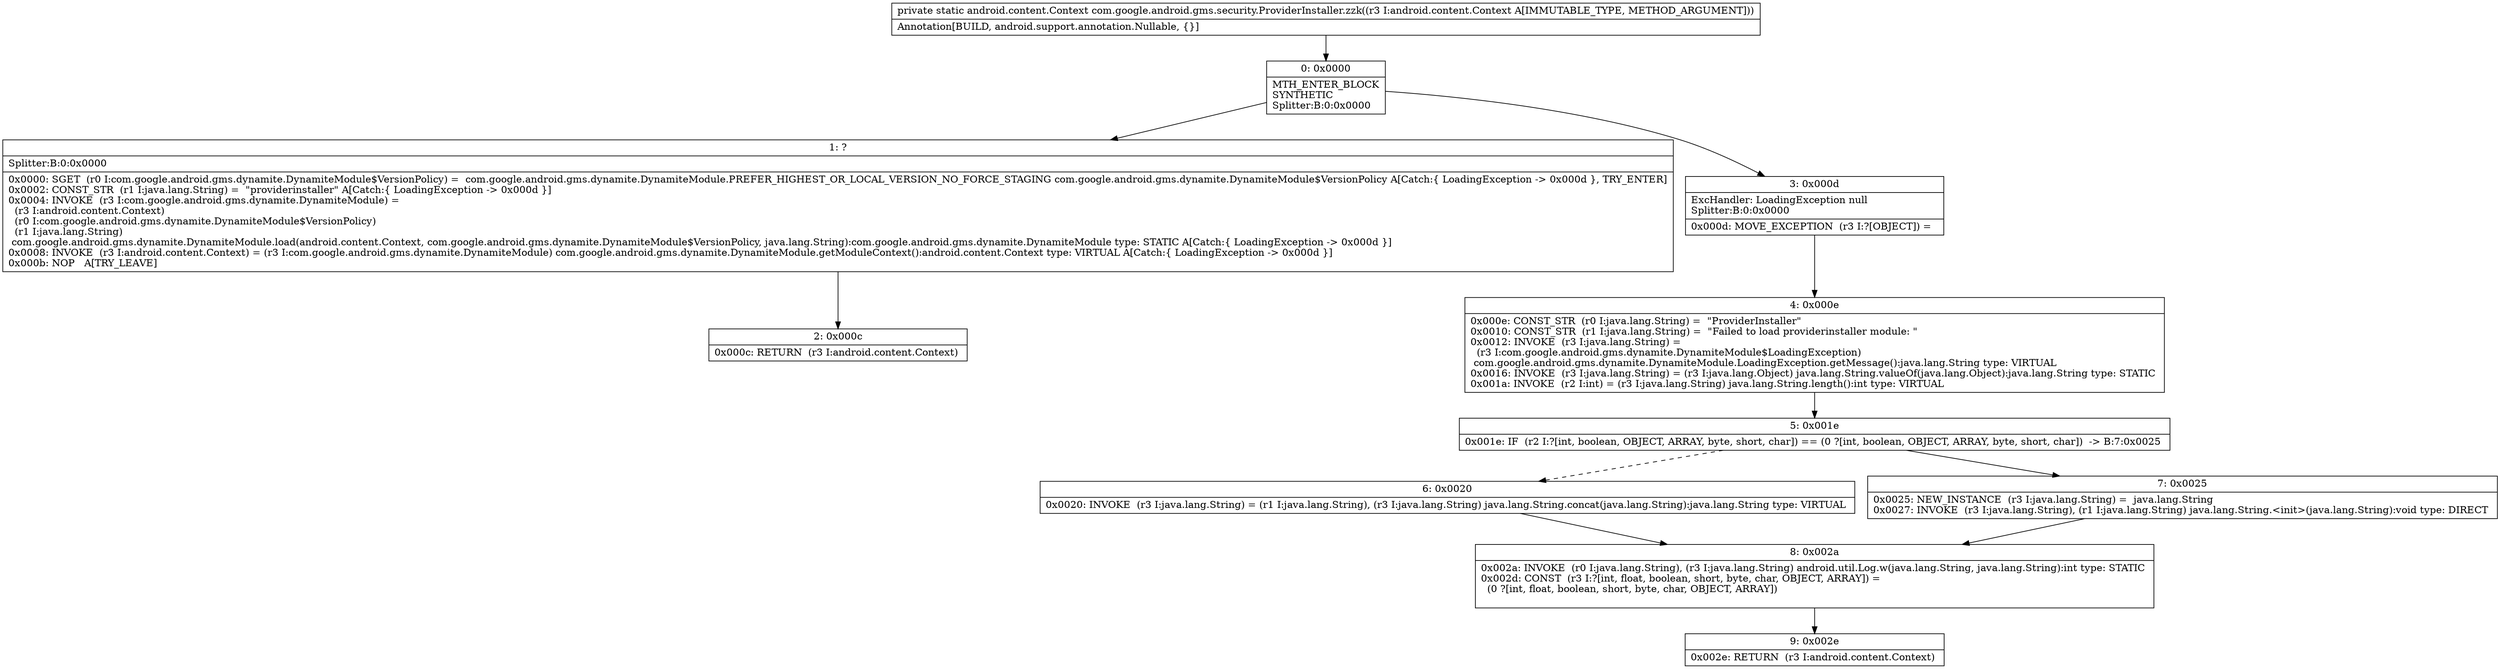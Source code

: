 digraph "CFG forcom.google.android.gms.security.ProviderInstaller.zzk(Landroid\/content\/Context;)Landroid\/content\/Context;" {
Node_0 [shape=record,label="{0\:\ 0x0000|MTH_ENTER_BLOCK\lSYNTHETIC\lSplitter:B:0:0x0000\l}"];
Node_1 [shape=record,label="{1\:\ ?|Splitter:B:0:0x0000\l|0x0000: SGET  (r0 I:com.google.android.gms.dynamite.DynamiteModule$VersionPolicy) =  com.google.android.gms.dynamite.DynamiteModule.PREFER_HIGHEST_OR_LOCAL_VERSION_NO_FORCE_STAGING com.google.android.gms.dynamite.DynamiteModule$VersionPolicy A[Catch:\{ LoadingException \-\> 0x000d \}, TRY_ENTER]\l0x0002: CONST_STR  (r1 I:java.lang.String) =  \"providerinstaller\" A[Catch:\{ LoadingException \-\> 0x000d \}]\l0x0004: INVOKE  (r3 I:com.google.android.gms.dynamite.DynamiteModule) = \l  (r3 I:android.content.Context)\l  (r0 I:com.google.android.gms.dynamite.DynamiteModule$VersionPolicy)\l  (r1 I:java.lang.String)\l com.google.android.gms.dynamite.DynamiteModule.load(android.content.Context, com.google.android.gms.dynamite.DynamiteModule$VersionPolicy, java.lang.String):com.google.android.gms.dynamite.DynamiteModule type: STATIC A[Catch:\{ LoadingException \-\> 0x000d \}]\l0x0008: INVOKE  (r3 I:android.content.Context) = (r3 I:com.google.android.gms.dynamite.DynamiteModule) com.google.android.gms.dynamite.DynamiteModule.getModuleContext():android.content.Context type: VIRTUAL A[Catch:\{ LoadingException \-\> 0x000d \}]\l0x000b: NOP   A[TRY_LEAVE]\l}"];
Node_2 [shape=record,label="{2\:\ 0x000c|0x000c: RETURN  (r3 I:android.content.Context) \l}"];
Node_3 [shape=record,label="{3\:\ 0x000d|ExcHandler: LoadingException null\lSplitter:B:0:0x0000\l|0x000d: MOVE_EXCEPTION  (r3 I:?[OBJECT]) =  \l}"];
Node_4 [shape=record,label="{4\:\ 0x000e|0x000e: CONST_STR  (r0 I:java.lang.String) =  \"ProviderInstaller\" \l0x0010: CONST_STR  (r1 I:java.lang.String) =  \"Failed to load providerinstaller module: \" \l0x0012: INVOKE  (r3 I:java.lang.String) = \l  (r3 I:com.google.android.gms.dynamite.DynamiteModule$LoadingException)\l com.google.android.gms.dynamite.DynamiteModule.LoadingException.getMessage():java.lang.String type: VIRTUAL \l0x0016: INVOKE  (r3 I:java.lang.String) = (r3 I:java.lang.Object) java.lang.String.valueOf(java.lang.Object):java.lang.String type: STATIC \l0x001a: INVOKE  (r2 I:int) = (r3 I:java.lang.String) java.lang.String.length():int type: VIRTUAL \l}"];
Node_5 [shape=record,label="{5\:\ 0x001e|0x001e: IF  (r2 I:?[int, boolean, OBJECT, ARRAY, byte, short, char]) == (0 ?[int, boolean, OBJECT, ARRAY, byte, short, char])  \-\> B:7:0x0025 \l}"];
Node_6 [shape=record,label="{6\:\ 0x0020|0x0020: INVOKE  (r3 I:java.lang.String) = (r1 I:java.lang.String), (r3 I:java.lang.String) java.lang.String.concat(java.lang.String):java.lang.String type: VIRTUAL \l}"];
Node_7 [shape=record,label="{7\:\ 0x0025|0x0025: NEW_INSTANCE  (r3 I:java.lang.String) =  java.lang.String \l0x0027: INVOKE  (r3 I:java.lang.String), (r1 I:java.lang.String) java.lang.String.\<init\>(java.lang.String):void type: DIRECT \l}"];
Node_8 [shape=record,label="{8\:\ 0x002a|0x002a: INVOKE  (r0 I:java.lang.String), (r3 I:java.lang.String) android.util.Log.w(java.lang.String, java.lang.String):int type: STATIC \l0x002d: CONST  (r3 I:?[int, float, boolean, short, byte, char, OBJECT, ARRAY]) = \l  (0 ?[int, float, boolean, short, byte, char, OBJECT, ARRAY])\l \l}"];
Node_9 [shape=record,label="{9\:\ 0x002e|0x002e: RETURN  (r3 I:android.content.Context) \l}"];
MethodNode[shape=record,label="{private static android.content.Context com.google.android.gms.security.ProviderInstaller.zzk((r3 I:android.content.Context A[IMMUTABLE_TYPE, METHOD_ARGUMENT]))  | Annotation[BUILD, android.support.annotation.Nullable, \{\}]\l}"];
MethodNode -> Node_0;
Node_0 -> Node_1;
Node_0 -> Node_3;
Node_1 -> Node_2;
Node_3 -> Node_4;
Node_4 -> Node_5;
Node_5 -> Node_6[style=dashed];
Node_5 -> Node_7;
Node_6 -> Node_8;
Node_7 -> Node_8;
Node_8 -> Node_9;
}

